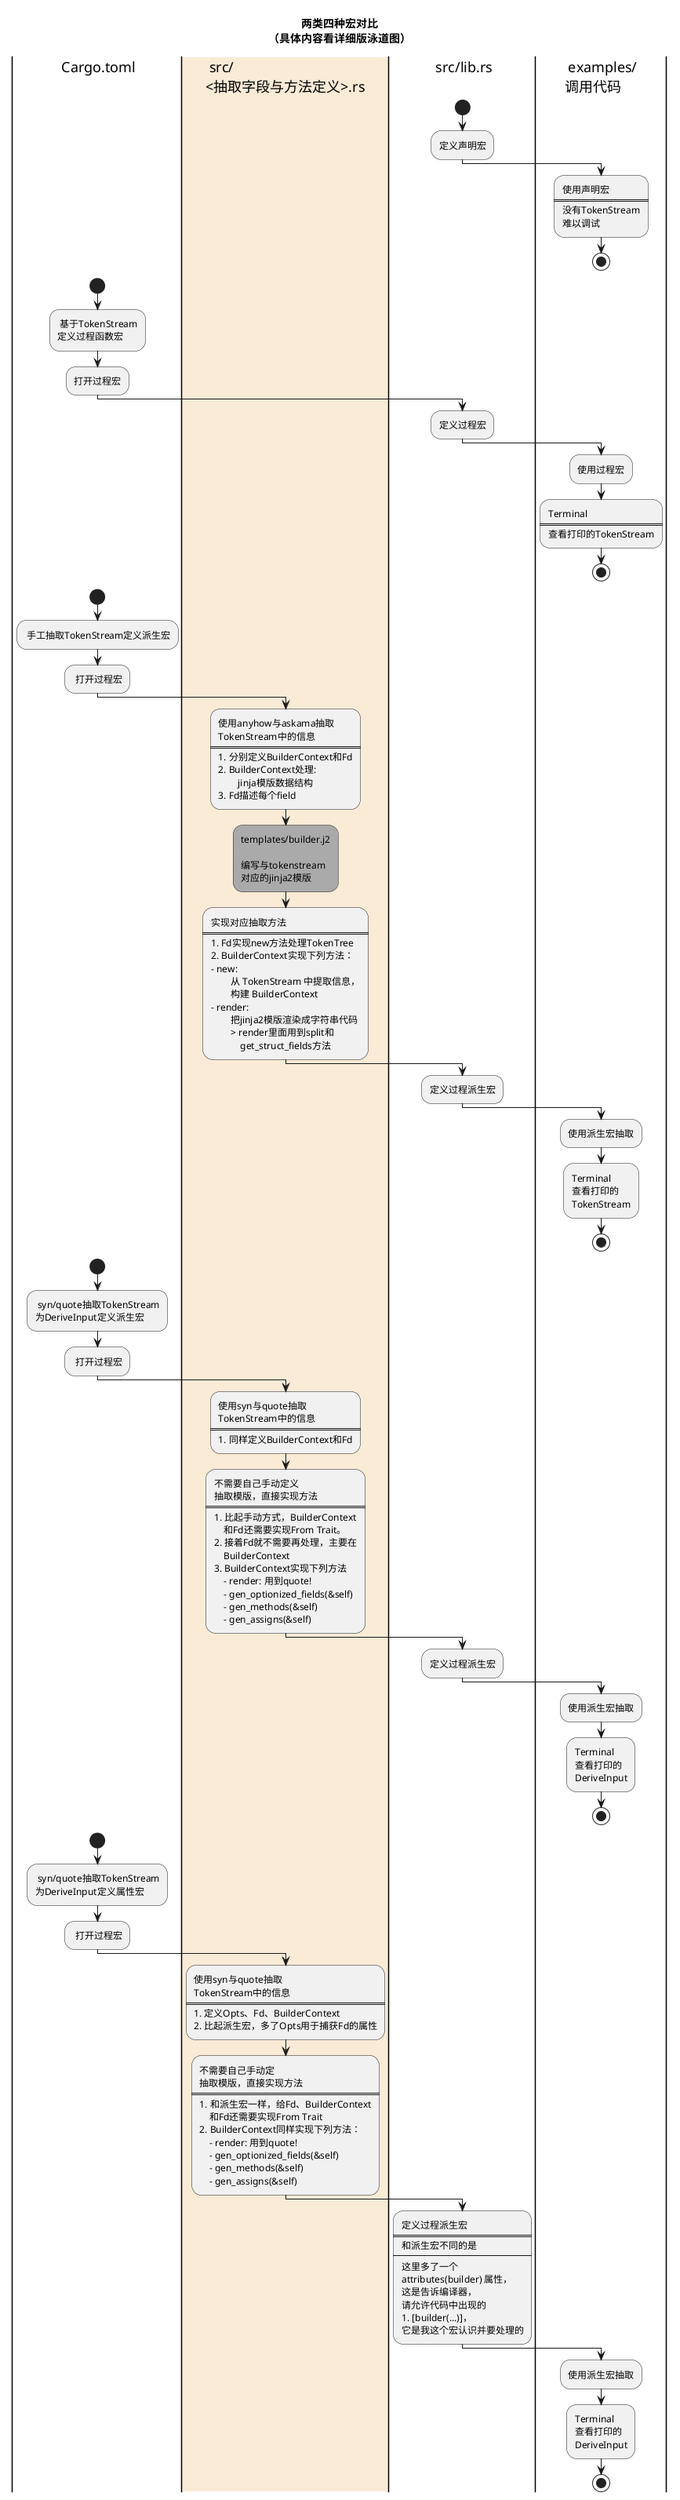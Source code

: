 @startuml
title 两类四种宏对比\n（具体内容看详细版泳道图）
|cargo| Cargo.toml
|#AntiqueWhite|d| src/\n<抽取字段与方法定义>.rs
|lib| src/lib.rs
|call| examples/\n调用代码
|lib|
start
:定义声明宏;
|call|
:使用声明宏
====
没有TokenStream
难以调试;
stop
|cargo|
start
: 基于TokenStream
定义过程函数宏;
:打开过程宏;
|lib|
:定义过程宏;
|call|
:使用过程宏;
:Terminal
====
查看打印的TokenStream;
stop
|cargo|
start
: 手工抽取TokenStream定义派生宏;
: 打开过程宏;
|d|
:使用anyhow与askama抽取
TokenStream中的信息
====
1. 分别定义BuilderContext和Fd
2. BuilderContext处理:
        jinja模版数据结构
3. Fd描述每个field;
#AAAAAA:templates/builder.j2\n\n编写与tokenstream\n对应的jinja2模版;
|d|
:实现对应抽取方法
====
1. Fd实现new方法处理TokenTree
2. BuilderContext实现下列方法：
- new:
        从 TokenStream 中提取信息，
        构建 BuilderContext
- render:
        把jinja2模版渲染成字符串代码
        > render里面用到split和
            get_struct_fields方法;
|lib|
:定义过程派生宏;
|call|
:使用派生宏抽取;
:Terminal
查看打印的
TokenStream;
stop
|cargo|
start
: syn/quote抽取TokenStream\n为DeriveInput定义派生宏;
: 打开过程宏;
|d|
:使用syn与quote抽取
TokenStream中的信息
====
1. 同样定义BuilderContext和Fd;
:不需要自己手动定义
抽取模版，直接实现方法
====
1. 比起手动方式，BuilderContext
    和Fd还需要实现From Trait。
2. 接着Fd就不需要再处理，主要在
    BuilderContext
3. BuilderContext实现下列方法
    - render: 用到quote!
    - gen_optionized_fields(&self)
    - gen_methods(&self)
    - gen_assigns(&self);
|lib|
:定义过程派生宏;
|call|
:使用派生宏抽取;
:Terminal
查看打印的
DeriveInput;
stop
|cargo|
start
: syn/quote抽取TokenStream\n为DeriveInput定义属性宏;
: 打开过程宏;
|d|
:使用syn与quote抽取
TokenStream中的信息
====
1. 定义Opts、Fd、BuilderContext
2. 比起派生宏，多了Opts用于捕获Fd的属性;
:不需要自己手动定
抽取模版，直接实现方法
====
1. 和派生宏一样，给Fd、BuilderContext
    和Fd还需要实现From Trait
2. BuilderContext同样实现下列方法：
    - render: 用到quote!
    - gen_optionized_fields(&self)
    - gen_methods(&self)
    - gen_assigns(&self);
|lib|
:定义过程派生宏
====
和派生宏不同的是
----
这里多了一个
attributes(builder) 属性，
这是告诉编译器，
请允许代码中出现的
#[builder(...)]，
它是我这个宏认识并要处理的;
|call|
:使用派生宏抽取;
:Terminal
查看打印的
DeriveInput;
stop
@enduml
